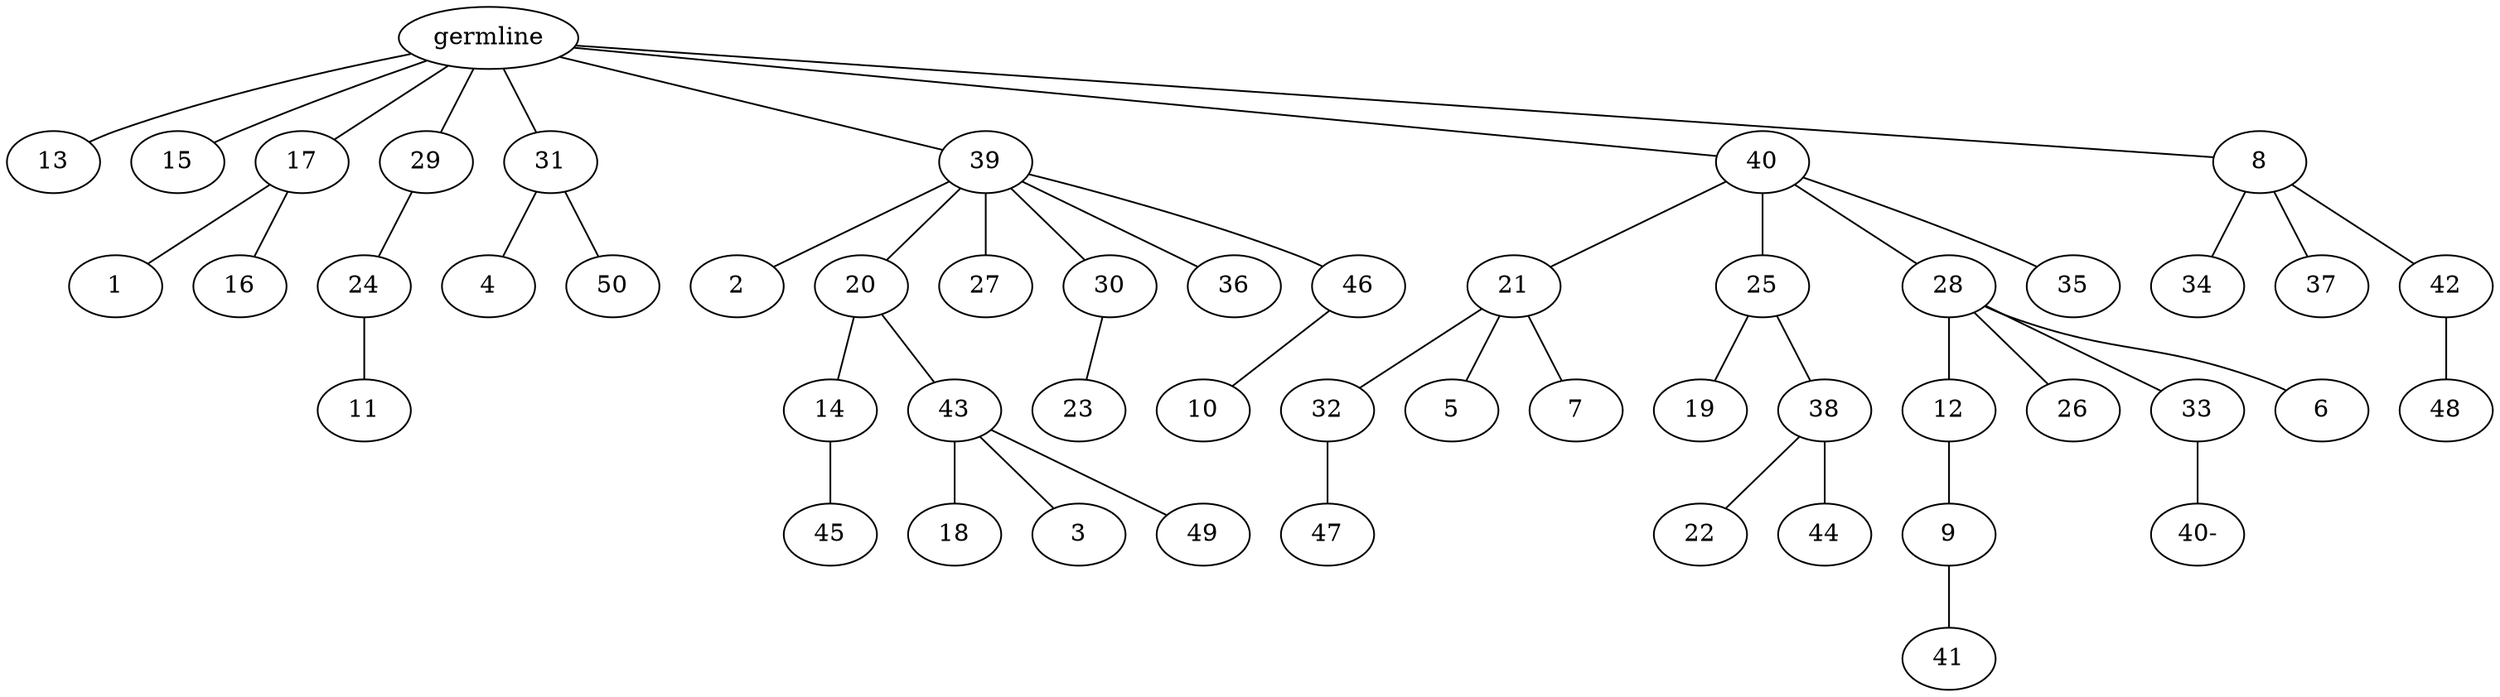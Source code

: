 graph tree {
    "139841017013344" [label="germline"];
    "139841017128128" [label="13"];
    "139841017020272" [label="15"];
    "139841017019792" [label="17"];
    "139841016973248" [label="1"];
    "139841016974544" [label="16"];
    "139841017019456" [label="29"];
    "139841016973632" [label="24"];
    "139841016974736" [label="11"];
    "139841017019504" [label="31"];
    "139841016973536" [label="4"];
    "139841016972768" [label="50"];
    "139841016971760" [label="39"];
    "139841016974208" [label="2"];
    "139841016973440" [label="20"];
    "139841016973392" [label="14"];
    "139841016960720" [label="45"];
    "139841016974160" [label="43"];
    "139841016962304" [label="18"];
    "139841016962592" [label="3"];
    "139841016962448" [label="49"];
    "139841016973776" [label="27"];
    "139841016975168" [label="30"];
    "139841016961872" [label="23"];
    "139841016972960" [label="36"];
    "139841016974592" [label="46"];
    "139841016959280" [label="10"];
    "139841016973920" [label="40"];
    "139841016960000" [label="21"];
    "139841016959952" [label="32"];
    "139841016959856" [label="47"];
    "139841016960624" [label="5"];
    "139841016960336" [label="7"];
    "139841016962016" [label="25"];
    "139841016959760" [label="19"];
    "139841016960288" [label="38"];
    "139841016962928" [label="22"];
    "139841016961680" [label="44"];
    "139841016961344" [label="28"];
    "139841016960096" [label="12"];
    "139841016959616" [label="9"];
    "139841016960144" [label="41"];
    "139841016960816" [label="26"];
    "139841016960480" [label="33"];
    "139841017896240" [label="40-"];
    "139841016959184" [label="6"];
    "139841016962160" [label="35"];
    "139841016972384" [label="8"];
    "139841016961296" [label="34"];
    "139841016962640" [label="37"];
    "139841016960912" [label="42"];
    "139841016962880" [label="48"];
    "139841017013344" -- "139841017128128";
    "139841017013344" -- "139841017020272";
    "139841017013344" -- "139841017019792";
    "139841017013344" -- "139841017019456";
    "139841017013344" -- "139841017019504";
    "139841017013344" -- "139841016971760";
    "139841017013344" -- "139841016973920";
    "139841017013344" -- "139841016972384";
    "139841017019792" -- "139841016973248";
    "139841017019792" -- "139841016974544";
    "139841017019456" -- "139841016973632";
    "139841016973632" -- "139841016974736";
    "139841017019504" -- "139841016973536";
    "139841017019504" -- "139841016972768";
    "139841016971760" -- "139841016974208";
    "139841016971760" -- "139841016973440";
    "139841016971760" -- "139841016973776";
    "139841016971760" -- "139841016975168";
    "139841016971760" -- "139841016972960";
    "139841016971760" -- "139841016974592";
    "139841016973440" -- "139841016973392";
    "139841016973440" -- "139841016974160";
    "139841016973392" -- "139841016960720";
    "139841016974160" -- "139841016962304";
    "139841016974160" -- "139841016962592";
    "139841016974160" -- "139841016962448";
    "139841016975168" -- "139841016961872";
    "139841016974592" -- "139841016959280";
    "139841016973920" -- "139841016960000";
    "139841016973920" -- "139841016962016";
    "139841016973920" -- "139841016961344";
    "139841016973920" -- "139841016962160";
    "139841016960000" -- "139841016959952";
    "139841016960000" -- "139841016960624";
    "139841016960000" -- "139841016960336";
    "139841016959952" -- "139841016959856";
    "139841016962016" -- "139841016959760";
    "139841016962016" -- "139841016960288";
    "139841016960288" -- "139841016962928";
    "139841016960288" -- "139841016961680";
    "139841016961344" -- "139841016960096";
    "139841016961344" -- "139841016960816";
    "139841016961344" -- "139841016960480";
    "139841016961344" -- "139841016959184";
    "139841016960096" -- "139841016959616";
    "139841016959616" -- "139841016960144";
    "139841016960480" -- "139841017896240";
    "139841016972384" -- "139841016961296";
    "139841016972384" -- "139841016962640";
    "139841016972384" -- "139841016960912";
    "139841016960912" -- "139841016962880";
}
